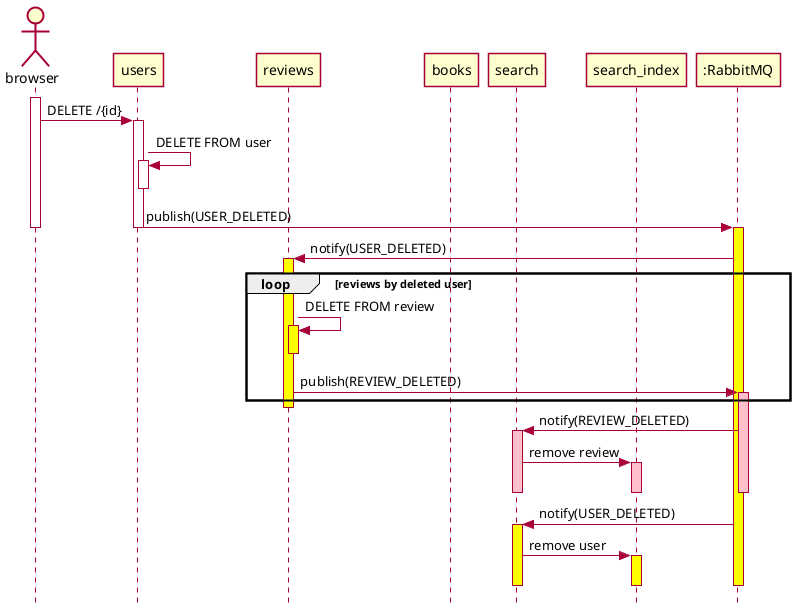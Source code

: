 @startuml

skin rose
skinparam style strictuml
skinparam backgroundColor transparent

actor browser
participant users
participant reviews
participant books
participant search
participant search_index
participant ":RabbitMQ" as RabbitMQ

activate browser

browser -> users ++ : DELETE /{id}
users -> users ++ : DELETE FROM user
deactivate users
users -> RabbitMQ --++ #yellow : publish(USER_DELETED)
deactivate browser

RabbitMQ -> reviews ++ #yellow : notify(USER_DELETED)
loop reviews by deleted user
    reviews -> reviews ++ #yellow : DELETE FROM review
    deactivate reviews
    reviews -> RabbitMQ ++ #pink : publish(REVIEW_DELETED)
end
deactivate reviews

RabbitMQ -> search ++ #pink : notify(REVIEW_DELETED)
search -> search_index ++ #pink : remove review
deactivate search_index
deactivate search
deactivate RabbitMQ

RabbitMQ -> search ++ #yellow : notify(USER_DELETED)
search -> search_index ++ #yellow : remove user
deactivate search_index
deactivate search
deactivate RabbitMQ

@enduml
